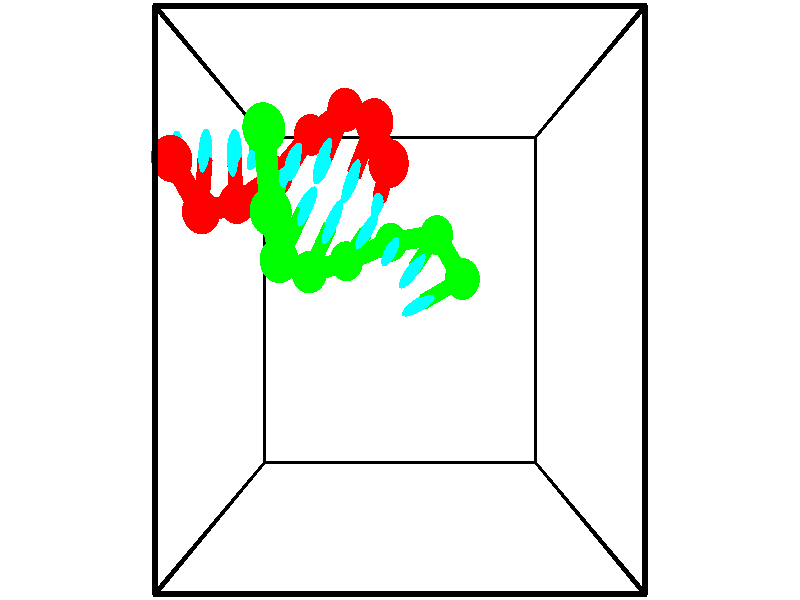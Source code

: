 // switches for output
#declare DRAW_BASES = 1; // possible values are 0, 1; only relevant for DNA ribbons
#declare DRAW_BASES_TYPE = 3; // possible values are 1, 2, 3; only relevant for DNA ribbons
#declare DRAW_FOG = 0; // set to 1 to enable fog

#include "colors.inc"

#include "transforms.inc"
background { rgb <1, 1, 1>}

#default {
   normal{
       ripples 0.25
       frequency 0.20
       turbulence 0.2
       lambda 5
   }
	finish {
		phong 0.1
		phong_size 40.
	}
}

// original window dimensions: 1024x640


// camera settings

camera {
	sky <-0, 1, 0>
	up <-0, 1, 0>
	right 1.6 * <1, 0, 0>
	location <2.5, 2.5, 11.1562>
	look_at <2.5, 2.5, 2.5>
	direction <0, 0, -8.6562>
	angle 67.0682
}


# declare cpy_camera_pos = <2.5, 2.5, 11.1562>;
# if (DRAW_FOG = 1)
fog {
	fog_type 2
	up vnormalize(cpy_camera_pos)
	color rgbt<1,1,1,0.3>
	distance 1e-5
	fog_alt 3e-3
	fog_offset 4
}
# end


// LIGHTS

# declare lum = 6;
global_settings {
	ambient_light rgb lum * <0.05, 0.05, 0.05>
	max_trace_level 15
}# declare cpy_direct_light_amount = 0.25;
light_source
{	1000 * <-1, -1, 1>,
	rgb lum * cpy_direct_light_amount
	parallel
}

light_source
{	1000 * <1, 1, -1>,
	rgb lum * cpy_direct_light_amount
	parallel
}

// strand 0

// nucleotide -1

// particle -1
sphere {
	<-0.430361, 4.009960, 3.404621> 0.250000
	pigment { color rgbt <1,0,0,0> }
	no_shadow
}
cylinder {
	<-0.525485, 4.149864, 3.042160>,  <-0.582559, 4.233807, 2.824683>, 0.100000
	pigment { color rgbt <1,0,0,0> }
	no_shadow
}
cylinder {
	<-0.525485, 4.149864, 3.042160>,  <-0.430361, 4.009960, 3.404621>, 0.100000
	pigment { color rgbt <1,0,0,0> }
	no_shadow
}

// particle -1
sphere {
	<-0.525485, 4.149864, 3.042160> 0.100000
	pigment { color rgbt <1,0,0,0> }
	no_shadow
}
sphere {
	0, 1
	scale<0.080000,0.200000,0.300000>
	matrix <0.968997, 0.021055, -0.246175,
		-0.067023, -0.936602, -0.343924,
		-0.237809, 0.349761, -0.906153,
		-0.596827, 4.254793, 2.770314>
	pigment { color rgbt <0,1,1,0> }
	no_shadow
}
cylinder {
	<-0.232671, 3.505301, 2.856125>,  <-0.430361, 4.009960, 3.404621>, 0.130000
	pigment { color rgbt <1,0,0,0> }
	no_shadow
}

// nucleotide -1

// particle -1
sphere {
	<-0.232671, 3.505301, 2.856125> 0.250000
	pigment { color rgbt <1,0,0,0> }
	no_shadow
}
cylinder {
	<-0.221049, 3.899788, 2.790970>,  <-0.214076, 4.136480, 2.751877>, 0.100000
	pigment { color rgbt <1,0,0,0> }
	no_shadow
}
cylinder {
	<-0.221049, 3.899788, 2.790970>,  <-0.232671, 3.505301, 2.856125>, 0.100000
	pigment { color rgbt <1,0,0,0> }
	no_shadow
}

// particle -1
sphere {
	<-0.221049, 3.899788, 2.790970> 0.100000
	pigment { color rgbt <1,0,0,0> }
	no_shadow
}
sphere {
	0, 1
	scale<0.080000,0.200000,0.300000>
	matrix <0.997736, -0.038502, -0.055138,
		-0.060650, -0.160918, -0.985103,
		0.029056, 0.986217, -0.162889,
		-0.212332, 4.195653, 2.742103>
	pigment { color rgbt <0,1,1,0> }
	no_shadow
}
cylinder {
	<0.095821, 3.683157, 2.282614>,  <-0.232671, 3.505301, 2.856125>, 0.130000
	pigment { color rgbt <1,0,0,0> }
	no_shadow
}

// nucleotide -1

// particle -1
sphere {
	<0.095821, 3.683157, 2.282614> 0.250000
	pigment { color rgbt <1,0,0,0> }
	no_shadow
}
cylinder {
	<0.150017, 3.978256, 2.547150>,  <0.182534, 4.155316, 2.705871>, 0.100000
	pigment { color rgbt <1,0,0,0> }
	no_shadow
}
cylinder {
	<0.150017, 3.978256, 2.547150>,  <0.095821, 3.683157, 2.282614>, 0.100000
	pigment { color rgbt <1,0,0,0> }
	no_shadow
}

// particle -1
sphere {
	<0.150017, 3.978256, 2.547150> 0.100000
	pigment { color rgbt <1,0,0,0> }
	no_shadow
}
sphere {
	0, 1
	scale<0.080000,0.200000,0.300000>
	matrix <0.979644, -0.199547, 0.021900,
		0.148125, 0.644910, -0.749767,
		0.135490, 0.737748, 0.661339,
		0.190664, 4.199581, 2.745551>
	pigment { color rgbt <0,1,1,0> }
	no_shadow
}
cylinder {
	<0.612458, 4.069567, 1.988826>,  <0.095821, 3.683157, 2.282614>, 0.130000
	pigment { color rgbt <1,0,0,0> }
	no_shadow
}

// nucleotide -1

// particle -1
sphere {
	<0.612458, 4.069567, 1.988826> 0.250000
	pigment { color rgbt <1,0,0,0> }
	no_shadow
}
cylinder {
	<0.611906, 4.127884, 2.384552>,  <0.611574, 4.162874, 2.621987>, 0.100000
	pigment { color rgbt <1,0,0,0> }
	no_shadow
}
cylinder {
	<0.611906, 4.127884, 2.384552>,  <0.612458, 4.069567, 1.988826>, 0.100000
	pigment { color rgbt <1,0,0,0> }
	no_shadow
}

// particle -1
sphere {
	<0.611906, 4.127884, 2.384552> 0.100000
	pigment { color rgbt <1,0,0,0> }
	no_shadow
}
sphere {
	0, 1
	scale<0.080000,0.200000,0.300000>
	matrix <0.983002, -0.181433, 0.028108,
		0.183592, 0.972536, -0.143064,
		-0.001380, 0.145792, 0.989314,
		0.611492, 4.171622, 2.681346>
	pigment { color rgbt <0,1,1,0> }
	no_shadow
}
cylinder {
	<1.181673, 4.538007, 2.208532>,  <0.612458, 4.069567, 1.988826>, 0.130000
	pigment { color rgbt <1,0,0,0> }
	no_shadow
}

// nucleotide -1

// particle -1
sphere {
	<1.181673, 4.538007, 2.208532> 0.250000
	pigment { color rgbt <1,0,0,0> }
	no_shadow
}
cylinder {
	<1.086814, 4.291000, 2.508514>,  <1.029898, 4.142797, 2.688504>, 0.100000
	pigment { color rgbt <1,0,0,0> }
	no_shadow
}
cylinder {
	<1.086814, 4.291000, 2.508514>,  <1.181673, 4.538007, 2.208532>, 0.100000
	pigment { color rgbt <1,0,0,0> }
	no_shadow
}

// particle -1
sphere {
	<1.086814, 4.291000, 2.508514> 0.100000
	pigment { color rgbt <1,0,0,0> }
	no_shadow
}
sphere {
	0, 1
	scale<0.080000,0.200000,0.300000>
	matrix <0.954809, -0.290531, 0.062703,
		0.179166, 0.730936, 0.658508,
		-0.237148, -0.617515, 0.749957,
		1.015669, 4.105746, 2.733501>
	pigment { color rgbt <0,1,1,0> }
	no_shadow
}
cylinder {
	<1.732475, 4.721078, 2.688052>,  <1.181673, 4.538007, 2.208532>, 0.130000
	pigment { color rgbt <1,0,0,0> }
	no_shadow
}

// nucleotide -1

// particle -1
sphere {
	<1.732475, 4.721078, 2.688052> 0.250000
	pigment { color rgbt <1,0,0,0> }
	no_shadow
}
cylinder {
	<1.571939, 4.365105, 2.774719>,  <1.475618, 4.151521, 2.826720>, 0.100000
	pigment { color rgbt <1,0,0,0> }
	no_shadow
}
cylinder {
	<1.571939, 4.365105, 2.774719>,  <1.732475, 4.721078, 2.688052>, 0.100000
	pigment { color rgbt <1,0,0,0> }
	no_shadow
}

// particle -1
sphere {
	<1.571939, 4.365105, 2.774719> 0.100000
	pigment { color rgbt <1,0,0,0> }
	no_shadow
}
sphere {
	0, 1
	scale<0.080000,0.200000,0.300000>
	matrix <0.912591, -0.368345, 0.177482,
		-0.078139, 0.268960, 0.959977,
		-0.401339, -0.889934, 0.216668,
		1.451538, 4.098125, 2.839720>
	pigment { color rgbt <0,1,1,0> }
	no_shadow
}
cylinder {
	<2.163336, 4.443552, 3.252747>,  <1.732475, 4.721078, 2.688052>, 0.130000
	pigment { color rgbt <1,0,0,0> }
	no_shadow
}

// nucleotide -1

// particle -1
sphere {
	<2.163336, 4.443552, 3.252747> 0.250000
	pigment { color rgbt <1,0,0,0> }
	no_shadow
}
cylinder {
	<1.988188, 4.108459, 3.122223>,  <1.883099, 3.907404, 3.043908>, 0.100000
	pigment { color rgbt <1,0,0,0> }
	no_shadow
}
cylinder {
	<1.988188, 4.108459, 3.122223>,  <2.163336, 4.443552, 3.252747>, 0.100000
	pigment { color rgbt <1,0,0,0> }
	no_shadow
}

// particle -1
sphere {
	<1.988188, 4.108459, 3.122223> 0.100000
	pigment { color rgbt <1,0,0,0> }
	no_shadow
}
sphere {
	0, 1
	scale<0.080000,0.200000,0.300000>
	matrix <0.892878, -0.447632, -0.048941,
		-0.105068, -0.312785, 0.943995,
		-0.437870, -0.837730, -0.326311,
		1.856827, 3.857141, 3.024330>
	pigment { color rgbt <0,1,1,0> }
	no_shadow
}
cylinder {
	<2.358218, 3.912139, 3.659342>,  <2.163336, 4.443552, 3.252747>, 0.130000
	pigment { color rgbt <1,0,0,0> }
	no_shadow
}

// nucleotide -1

// particle -1
sphere {
	<2.358218, 3.912139, 3.659342> 0.250000
	pigment { color rgbt <1,0,0,0> }
	no_shadow
}
cylinder {
	<2.281746, 3.755157, 3.299469>,  <2.235863, 3.660968, 3.083545>, 0.100000
	pigment { color rgbt <1,0,0,0> }
	no_shadow
}
cylinder {
	<2.281746, 3.755157, 3.299469>,  <2.358218, 3.912139, 3.659342>, 0.100000
	pigment { color rgbt <1,0,0,0> }
	no_shadow
}

// particle -1
sphere {
	<2.281746, 3.755157, 3.299469> 0.100000
	pigment { color rgbt <1,0,0,0> }
	no_shadow
}
sphere {
	0, 1
	scale<0.080000,0.200000,0.300000>
	matrix <0.913854, -0.405677, -0.017227,
		-0.358219, -0.825473, 0.436203,
		-0.191178, -0.392455, -0.899683,
		2.224393, 3.637421, 3.029564>
	pigment { color rgbt <0,1,1,0> }
	no_shadow
}
// strand 1

// nucleotide -1

// particle -1
sphere {
	<3.393957, 2.751293, 2.486295> 0.250000
	pigment { color rgbt <0,1,0,0> }
	no_shadow
}
cylinder {
	<3.049421, 2.579918, 2.377090>,  <2.842700, 2.477093, 2.311568>, 0.100000
	pigment { color rgbt <0,1,0,0> }
	no_shadow
}
cylinder {
	<3.049421, 2.579918, 2.377090>,  <3.393957, 2.751293, 2.486295>, 0.100000
	pigment { color rgbt <0,1,0,0> }
	no_shadow
}

// particle -1
sphere {
	<3.049421, 2.579918, 2.377090> 0.100000
	pigment { color rgbt <0,1,0,0> }
	no_shadow
}
sphere {
	0, 1
	scale<0.080000,0.200000,0.300000>
	matrix <-0.475906, 0.868524, 0.138487,
		0.177783, 0.249212, -0.951991,
		-0.861340, -0.428438, -0.273011,
		2.791019, 2.451387, 2.295187>
	pigment { color rgbt <0,1,1,0> }
	no_shadow
}
cylinder {
	<3.054703, 3.320963, 1.998006>,  <3.393957, 2.751293, 2.486295>, 0.130000
	pigment { color rgbt <0,1,0,0> }
	no_shadow
}

// nucleotide -1

// particle -1
sphere {
	<3.054703, 3.320963, 1.998006> 0.250000
	pigment { color rgbt <0,1,0,0> }
	no_shadow
}
cylinder {
	<2.840334, 3.053131, 2.203705>,  <2.711713, 2.892432, 2.327124>, 0.100000
	pigment { color rgbt <0,1,0,0> }
	no_shadow
}
cylinder {
	<2.840334, 3.053131, 2.203705>,  <3.054703, 3.320963, 1.998006>, 0.100000
	pigment { color rgbt <0,1,0,0> }
	no_shadow
}

// particle -1
sphere {
	<2.840334, 3.053131, 2.203705> 0.100000
	pigment { color rgbt <0,1,0,0> }
	no_shadow
}
sphere {
	0, 1
	scale<0.080000,0.200000,0.300000>
	matrix <-0.701318, 0.692185, 0.170390,
		-0.470044, -0.269335, -0.840546,
		-0.535922, -0.669581, 0.514247,
		2.679557, 2.852257, 2.357979>
	pigment { color rgbt <0,1,1,0> }
	no_shadow
}
cylinder {
	<2.359157, 3.247190, 1.780067>,  <3.054703, 3.320963, 1.998006>, 0.130000
	pigment { color rgbt <0,1,0,0> }
	no_shadow
}

// nucleotide -1

// particle -1
sphere {
	<2.359157, 3.247190, 1.780067> 0.250000
	pigment { color rgbt <0,1,0,0> }
	no_shadow
}
cylinder {
	<2.359863, 3.151398, 2.168427>,  <2.360287, 3.093922, 2.401443>, 0.100000
	pigment { color rgbt <0,1,0,0> }
	no_shadow
}
cylinder {
	<2.359863, 3.151398, 2.168427>,  <2.359157, 3.247190, 1.780067>, 0.100000
	pigment { color rgbt <0,1,0,0> }
	no_shadow
}

// particle -1
sphere {
	<2.359863, 3.151398, 2.168427> 0.100000
	pigment { color rgbt <0,1,0,0> }
	no_shadow
}
sphere {
	0, 1
	scale<0.080000,0.200000,0.300000>
	matrix <-0.821500, 0.553267, 0.137963,
		-0.570206, -0.797837, -0.195756,
		0.001767, -0.239480, 0.970899,
		2.360393, 3.079554, 2.459696>
	pigment { color rgbt <0,1,1,0> }
	no_shadow
}
cylinder {
	<1.692347, 2.986057, 2.070885>,  <2.359157, 3.247190, 1.780067>, 0.130000
	pigment { color rgbt <0,1,0,0> }
	no_shadow
}

// nucleotide -1

// particle -1
sphere {
	<1.692347, 2.986057, 2.070885> 0.250000
	pigment { color rgbt <0,1,0,0> }
	no_shadow
}
cylinder {
	<1.882229, 3.171837, 2.369934>,  <1.996158, 3.283305, 2.549364>, 0.100000
	pigment { color rgbt <0,1,0,0> }
	no_shadow
}
cylinder {
	<1.882229, 3.171837, 2.369934>,  <1.692347, 2.986057, 2.070885>, 0.100000
	pigment { color rgbt <0,1,0,0> }
	no_shadow
}

// particle -1
sphere {
	<1.882229, 3.171837, 2.369934> 0.100000
	pigment { color rgbt <0,1,0,0> }
	no_shadow
}
sphere {
	0, 1
	scale<0.080000,0.200000,0.300000>
	matrix <-0.817513, 0.547376, 0.179031,
		-0.326080, -0.696179, 0.639537,
		0.474705, 0.464451, 0.747623,
		2.024640, 3.311172, 2.594221>
	pigment { color rgbt <0,1,1,0> }
	no_shadow
}
cylinder {
	<1.213645, 2.828610, 2.594429>,  <1.692347, 2.986057, 2.070885>, 0.130000
	pigment { color rgbt <0,1,0,0> }
	no_shadow
}

// nucleotide -1

// particle -1
sphere {
	<1.213645, 2.828610, 2.594429> 0.250000
	pigment { color rgbt <0,1,0,0> }
	no_shadow
}
cylinder {
	<1.411793, 3.152115, 2.721245>,  <1.530682, 3.346218, 2.797334>, 0.100000
	pigment { color rgbt <0,1,0,0> }
	no_shadow
}
cylinder {
	<1.411793, 3.152115, 2.721245>,  <1.213645, 2.828610, 2.594429>, 0.100000
	pigment { color rgbt <0,1,0,0> }
	no_shadow
}

// particle -1
sphere {
	<1.411793, 3.152115, 2.721245> 0.100000
	pigment { color rgbt <0,1,0,0> }
	no_shadow
}
sphere {
	0, 1
	scale<0.080000,0.200000,0.300000>
	matrix <-0.866762, 0.435929, 0.242260,
		0.057724, -0.394805, 0.916950,
		0.495370, 0.808762, 0.317038,
		1.560404, 3.394743, 2.816356>
	pigment { color rgbt <0,1,1,0> }
	no_shadow
}
cylinder {
	<0.918147, 2.934768, 3.246513>,  <1.213645, 2.828610, 2.594429>, 0.130000
	pigment { color rgbt <0,1,0,0> }
	no_shadow
}

// nucleotide -1

// particle -1
sphere {
	<0.918147, 2.934768, 3.246513> 0.250000
	pigment { color rgbt <0,1,0,0> }
	no_shadow
}
cylinder {
	<1.085352, 3.274399, 3.117310>,  <1.185675, 3.478177, 3.039787>, 0.100000
	pigment { color rgbt <0,1,0,0> }
	no_shadow
}
cylinder {
	<1.085352, 3.274399, 3.117310>,  <0.918147, 2.934768, 3.246513>, 0.100000
	pigment { color rgbt <0,1,0,0> }
	no_shadow
}

// particle -1
sphere {
	<1.085352, 3.274399, 3.117310> 0.100000
	pigment { color rgbt <0,1,0,0> }
	no_shadow
}
sphere {
	0, 1
	scale<0.080000,0.200000,0.300000>
	matrix <-0.713401, 0.526949, 0.461934,
		0.562428, 0.037343, 0.826003,
		0.418012, 0.849076, -0.323011,
		1.210756, 3.529122, 3.020407>
	pigment { color rgbt <0,1,1,0> }
	no_shadow
}
cylinder {
	<0.928569, 3.395736, 3.814379>,  <0.918147, 2.934768, 3.246513>, 0.130000
	pigment { color rgbt <0,1,0,0> }
	no_shadow
}

// nucleotide -1

// particle -1
sphere {
	<0.928569, 3.395736, 3.814379> 0.250000
	pigment { color rgbt <0,1,0,0> }
	no_shadow
}
cylinder {
	<0.920233, 3.615211, 3.480072>,  <0.915231, 3.746897, 3.279488>, 0.100000
	pigment { color rgbt <0,1,0,0> }
	no_shadow
}
cylinder {
	<0.920233, 3.615211, 3.480072>,  <0.928569, 3.395736, 3.814379>, 0.100000
	pigment { color rgbt <0,1,0,0> }
	no_shadow
}

// particle -1
sphere {
	<0.920233, 3.615211, 3.480072> 0.100000
	pigment { color rgbt <0,1,0,0> }
	no_shadow
}
sphere {
	0, 1
	scale<0.080000,0.200000,0.300000>
	matrix <-0.727092, 0.565454, 0.389357,
		0.686224, 0.615795, 0.387162,
		-0.020842, 0.548688, -0.835767,
		0.913980, 3.779818, 3.229342>
	pigment { color rgbt <0,1,1,0> }
	no_shadow
}
cylinder {
	<0.885089, 4.198650, 3.985407>,  <0.928569, 3.395736, 3.814379>, 0.130000
	pigment { color rgbt <0,1,0,0> }
	no_shadow
}

// nucleotide -1

// particle -1
sphere {
	<0.885089, 4.198650, 3.985407> 0.250000
	pigment { color rgbt <0,1,0,0> }
	no_shadow
}
cylinder {
	<0.745615, 4.137680, 3.615501>,  <0.661931, 4.101098, 3.393558>, 0.100000
	pigment { color rgbt <0,1,0,0> }
	no_shadow
}
cylinder {
	<0.745615, 4.137680, 3.615501>,  <0.885089, 4.198650, 3.985407>, 0.100000
	pigment { color rgbt <0,1,0,0> }
	no_shadow
}

// particle -1
sphere {
	<0.745615, 4.137680, 3.615501> 0.100000
	pigment { color rgbt <0,1,0,0> }
	no_shadow
}
sphere {
	0, 1
	scale<0.080000,0.200000,0.300000>
	matrix <-0.830882, 0.506803, 0.229752,
		0.433653, 0.848480, -0.303361,
		-0.348684, -0.152424, -0.924763,
		0.641010, 4.091953, 3.338073>
	pigment { color rgbt <0,1,1,0> }
	no_shadow
}
// box output
cylinder {
	<0.000000, 0.000000, 0.000000>,  <5.000000, 0.000000, 0.000000>, 0.025000
	pigment { color rgbt <0,0,0,0> }
	no_shadow
}
cylinder {
	<0.000000, 0.000000, 0.000000>,  <0.000000, 5.000000, 0.000000>, 0.025000
	pigment { color rgbt <0,0,0,0> }
	no_shadow
}
cylinder {
	<0.000000, 0.000000, 0.000000>,  <0.000000, 0.000000, 5.000000>, 0.025000
	pigment { color rgbt <0,0,0,0> }
	no_shadow
}
cylinder {
	<5.000000, 5.000000, 5.000000>,  <0.000000, 5.000000, 5.000000>, 0.025000
	pigment { color rgbt <0,0,0,0> }
	no_shadow
}
cylinder {
	<5.000000, 5.000000, 5.000000>,  <5.000000, 0.000000, 5.000000>, 0.025000
	pigment { color rgbt <0,0,0,0> }
	no_shadow
}
cylinder {
	<5.000000, 5.000000, 5.000000>,  <5.000000, 5.000000, 0.000000>, 0.025000
	pigment { color rgbt <0,0,0,0> }
	no_shadow
}
cylinder {
	<0.000000, 0.000000, 5.000000>,  <0.000000, 5.000000, 5.000000>, 0.025000
	pigment { color rgbt <0,0,0,0> }
	no_shadow
}
cylinder {
	<0.000000, 0.000000, 5.000000>,  <5.000000, 0.000000, 5.000000>, 0.025000
	pigment { color rgbt <0,0,0,0> }
	no_shadow
}
cylinder {
	<5.000000, 5.000000, 0.000000>,  <0.000000, 5.000000, 0.000000>, 0.025000
	pigment { color rgbt <0,0,0,0> }
	no_shadow
}
cylinder {
	<5.000000, 5.000000, 0.000000>,  <5.000000, 0.000000, 0.000000>, 0.025000
	pigment { color rgbt <0,0,0,0> }
	no_shadow
}
cylinder {
	<5.000000, 0.000000, 5.000000>,  <5.000000, 0.000000, 0.000000>, 0.025000
	pigment { color rgbt <0,0,0,0> }
	no_shadow
}
cylinder {
	<0.000000, 5.000000, 0.000000>,  <0.000000, 5.000000, 5.000000>, 0.025000
	pigment { color rgbt <0,0,0,0> }
	no_shadow
}
// end of box output
